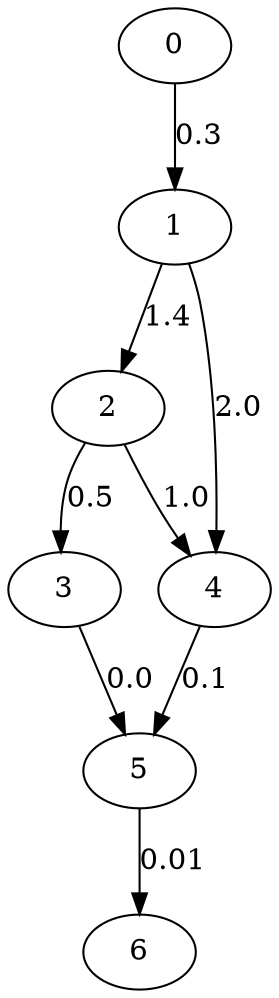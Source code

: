 digraph g {
	0 -> 1 [label=0.3];
	1 -> 2 [label=1.4];
	2 -> 3 [label=0.5];
	2 -> 4 [label=1.0];
	1 -> 4 [label=2.0];
	4 -> 5 [label=0.1];
	3 -> 5 [label=0.0];
	5 -> 6 [label=0.01];
}